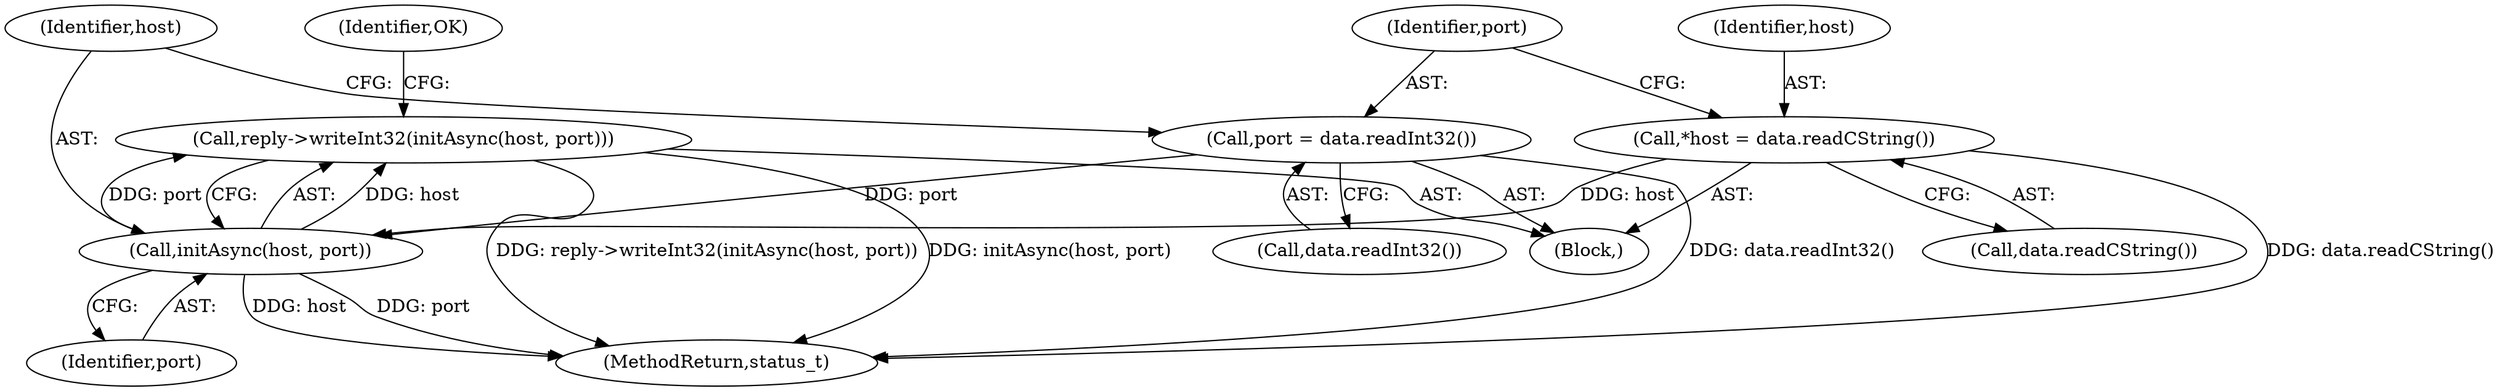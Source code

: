 digraph "0_Android_c82e31a7039a03dca7b37c65b7890ba5c1e18ced@API" {
"1000144" [label="(Call,reply->writeInt32(initAsync(host, port)))"];
"1000145" [label="(Call,initAsync(host, port))"];
"1000137" [label="(Call,*host = data.readCString())"];
"1000141" [label="(Call,port = data.readInt32())"];
"1000131" [label="(Block,)"];
"1000145" [label="(Call,initAsync(host, port))"];
"1000139" [label="(Call,data.readCString())"];
"1000137" [label="(Call,*host = data.readCString())"];
"1000147" [label="(Identifier,port)"];
"1000149" [label="(Identifier,OK)"];
"1000143" [label="(Call,data.readInt32())"];
"1000138" [label="(Identifier,host)"];
"1000146" [label="(Identifier,host)"];
"1000144" [label="(Call,reply->writeInt32(initAsync(host, port)))"];
"1000142" [label="(Identifier,port)"];
"1000401" [label="(MethodReturn,status_t)"];
"1000141" [label="(Call,port = data.readInt32())"];
"1000144" -> "1000131"  [label="AST: "];
"1000144" -> "1000145"  [label="CFG: "];
"1000145" -> "1000144"  [label="AST: "];
"1000149" -> "1000144"  [label="CFG: "];
"1000144" -> "1000401"  [label="DDG: reply->writeInt32(initAsync(host, port))"];
"1000144" -> "1000401"  [label="DDG: initAsync(host, port)"];
"1000145" -> "1000144"  [label="DDG: host"];
"1000145" -> "1000144"  [label="DDG: port"];
"1000145" -> "1000147"  [label="CFG: "];
"1000146" -> "1000145"  [label="AST: "];
"1000147" -> "1000145"  [label="AST: "];
"1000145" -> "1000401"  [label="DDG: host"];
"1000145" -> "1000401"  [label="DDG: port"];
"1000137" -> "1000145"  [label="DDG: host"];
"1000141" -> "1000145"  [label="DDG: port"];
"1000137" -> "1000131"  [label="AST: "];
"1000137" -> "1000139"  [label="CFG: "];
"1000138" -> "1000137"  [label="AST: "];
"1000139" -> "1000137"  [label="AST: "];
"1000142" -> "1000137"  [label="CFG: "];
"1000137" -> "1000401"  [label="DDG: data.readCString()"];
"1000141" -> "1000131"  [label="AST: "];
"1000141" -> "1000143"  [label="CFG: "];
"1000142" -> "1000141"  [label="AST: "];
"1000143" -> "1000141"  [label="AST: "];
"1000146" -> "1000141"  [label="CFG: "];
"1000141" -> "1000401"  [label="DDG: data.readInt32()"];
}
